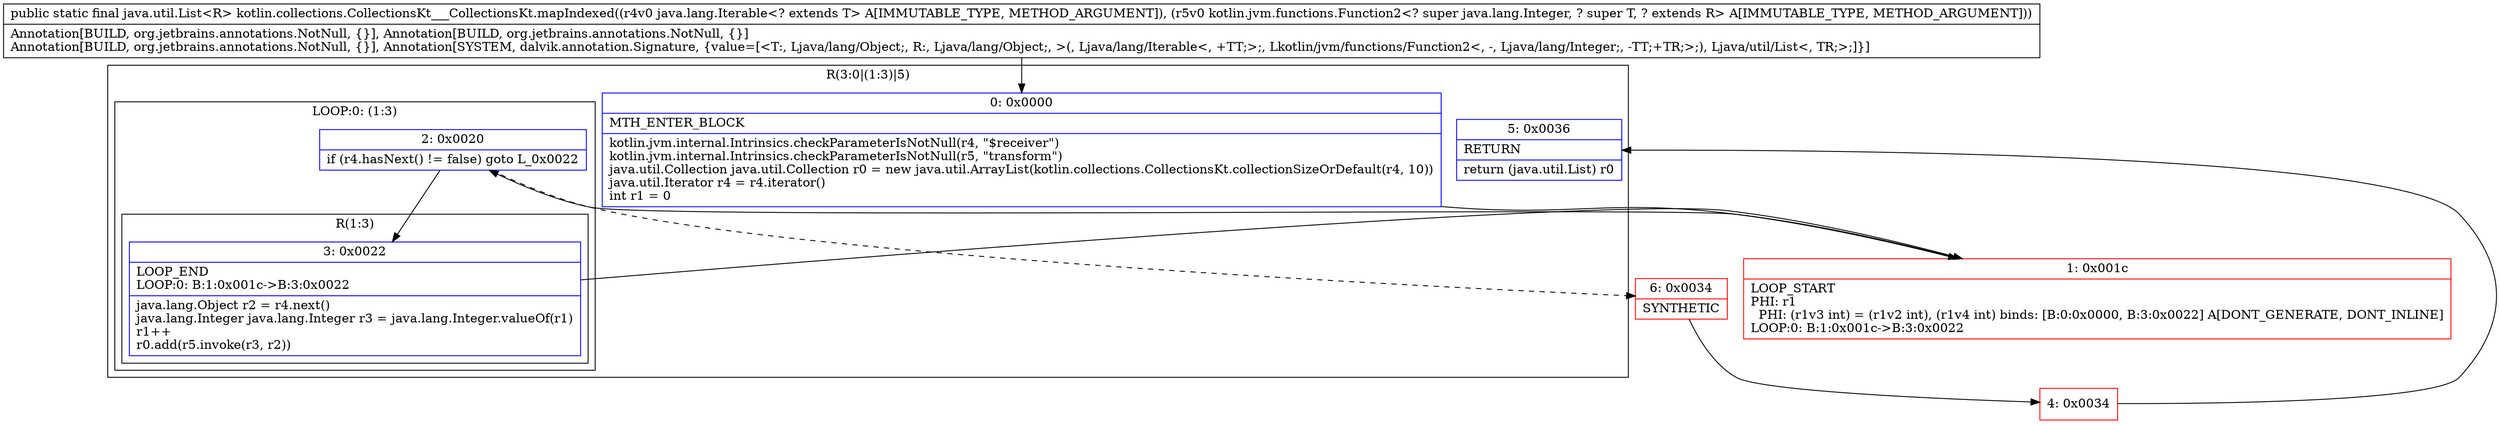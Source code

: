 digraph "CFG forkotlin.collections.CollectionsKt___CollectionsKt.mapIndexed(Ljava\/lang\/Iterable;Lkotlin\/jvm\/functions\/Function2;)Ljava\/util\/List;" {
subgraph cluster_Region_1108616473 {
label = "R(3:0|(1:3)|5)";
node [shape=record,color=blue];
Node_0 [shape=record,label="{0\:\ 0x0000|MTH_ENTER_BLOCK\l|kotlin.jvm.internal.Intrinsics.checkParameterIsNotNull(r4, \"$receiver\")\lkotlin.jvm.internal.Intrinsics.checkParameterIsNotNull(r5, \"transform\")\ljava.util.Collection java.util.Collection r0 = new java.util.ArrayList(kotlin.collections.CollectionsKt.collectionSizeOrDefault(r4, 10))\ljava.util.Iterator r4 = r4.iterator()\lint r1 = 0\l}"];
subgraph cluster_LoopRegion_2131272614 {
label = "LOOP:0: (1:3)";
node [shape=record,color=blue];
Node_2 [shape=record,label="{2\:\ 0x0020|if (r4.hasNext() != false) goto L_0x0022\l}"];
subgraph cluster_Region_1658342270 {
label = "R(1:3)";
node [shape=record,color=blue];
Node_3 [shape=record,label="{3\:\ 0x0022|LOOP_END\lLOOP:0: B:1:0x001c\-\>B:3:0x0022\l|java.lang.Object r2 = r4.next()\ljava.lang.Integer java.lang.Integer r3 = java.lang.Integer.valueOf(r1)\lr1++\lr0.add(r5.invoke(r3, r2))\l}"];
}
}
Node_5 [shape=record,label="{5\:\ 0x0036|RETURN\l|return (java.util.List) r0\l}"];
}
Node_1 [shape=record,color=red,label="{1\:\ 0x001c|LOOP_START\lPHI: r1 \l  PHI: (r1v3 int) = (r1v2 int), (r1v4 int) binds: [B:0:0x0000, B:3:0x0022] A[DONT_GENERATE, DONT_INLINE]\lLOOP:0: B:1:0x001c\-\>B:3:0x0022\l}"];
Node_4 [shape=record,color=red,label="{4\:\ 0x0034}"];
Node_6 [shape=record,color=red,label="{6\:\ 0x0034|SYNTHETIC\l}"];
MethodNode[shape=record,label="{public static final java.util.List\<R\> kotlin.collections.CollectionsKt___CollectionsKt.mapIndexed((r4v0 java.lang.Iterable\<? extends T\> A[IMMUTABLE_TYPE, METHOD_ARGUMENT]), (r5v0 kotlin.jvm.functions.Function2\<? super java.lang.Integer, ? super T, ? extends R\> A[IMMUTABLE_TYPE, METHOD_ARGUMENT]))  | Annotation[BUILD, org.jetbrains.annotations.NotNull, \{\}], Annotation[BUILD, org.jetbrains.annotations.NotNull, \{\}]\lAnnotation[BUILD, org.jetbrains.annotations.NotNull, \{\}], Annotation[SYSTEM, dalvik.annotation.Signature, \{value=[\<T:, Ljava\/lang\/Object;, R:, Ljava\/lang\/Object;, \>(, Ljava\/lang\/Iterable\<, +TT;\>;, Lkotlin\/jvm\/functions\/Function2\<, \-, Ljava\/lang\/Integer;, \-TT;+TR;\>;), Ljava\/util\/List\<, TR;\>;]\}]\l}"];
MethodNode -> Node_0;
Node_0 -> Node_1;
Node_2 -> Node_3;
Node_2 -> Node_6[style=dashed];
Node_3 -> Node_1;
Node_1 -> Node_2;
Node_4 -> Node_5;
Node_6 -> Node_4;
}

